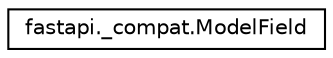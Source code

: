 digraph "Graphical Class Hierarchy"
{
 // LATEX_PDF_SIZE
  edge [fontname="Helvetica",fontsize="10",labelfontname="Helvetica",labelfontsize="10"];
  node [fontname="Helvetica",fontsize="10",shape=record];
  rankdir="LR";
  Node0 [label="fastapi._compat.ModelField",height=0.2,width=0.4,color="black", fillcolor="white", style="filled",URL="$classfastapi_1_1__compat_1_1ModelField.html",tooltip=" "];
}

